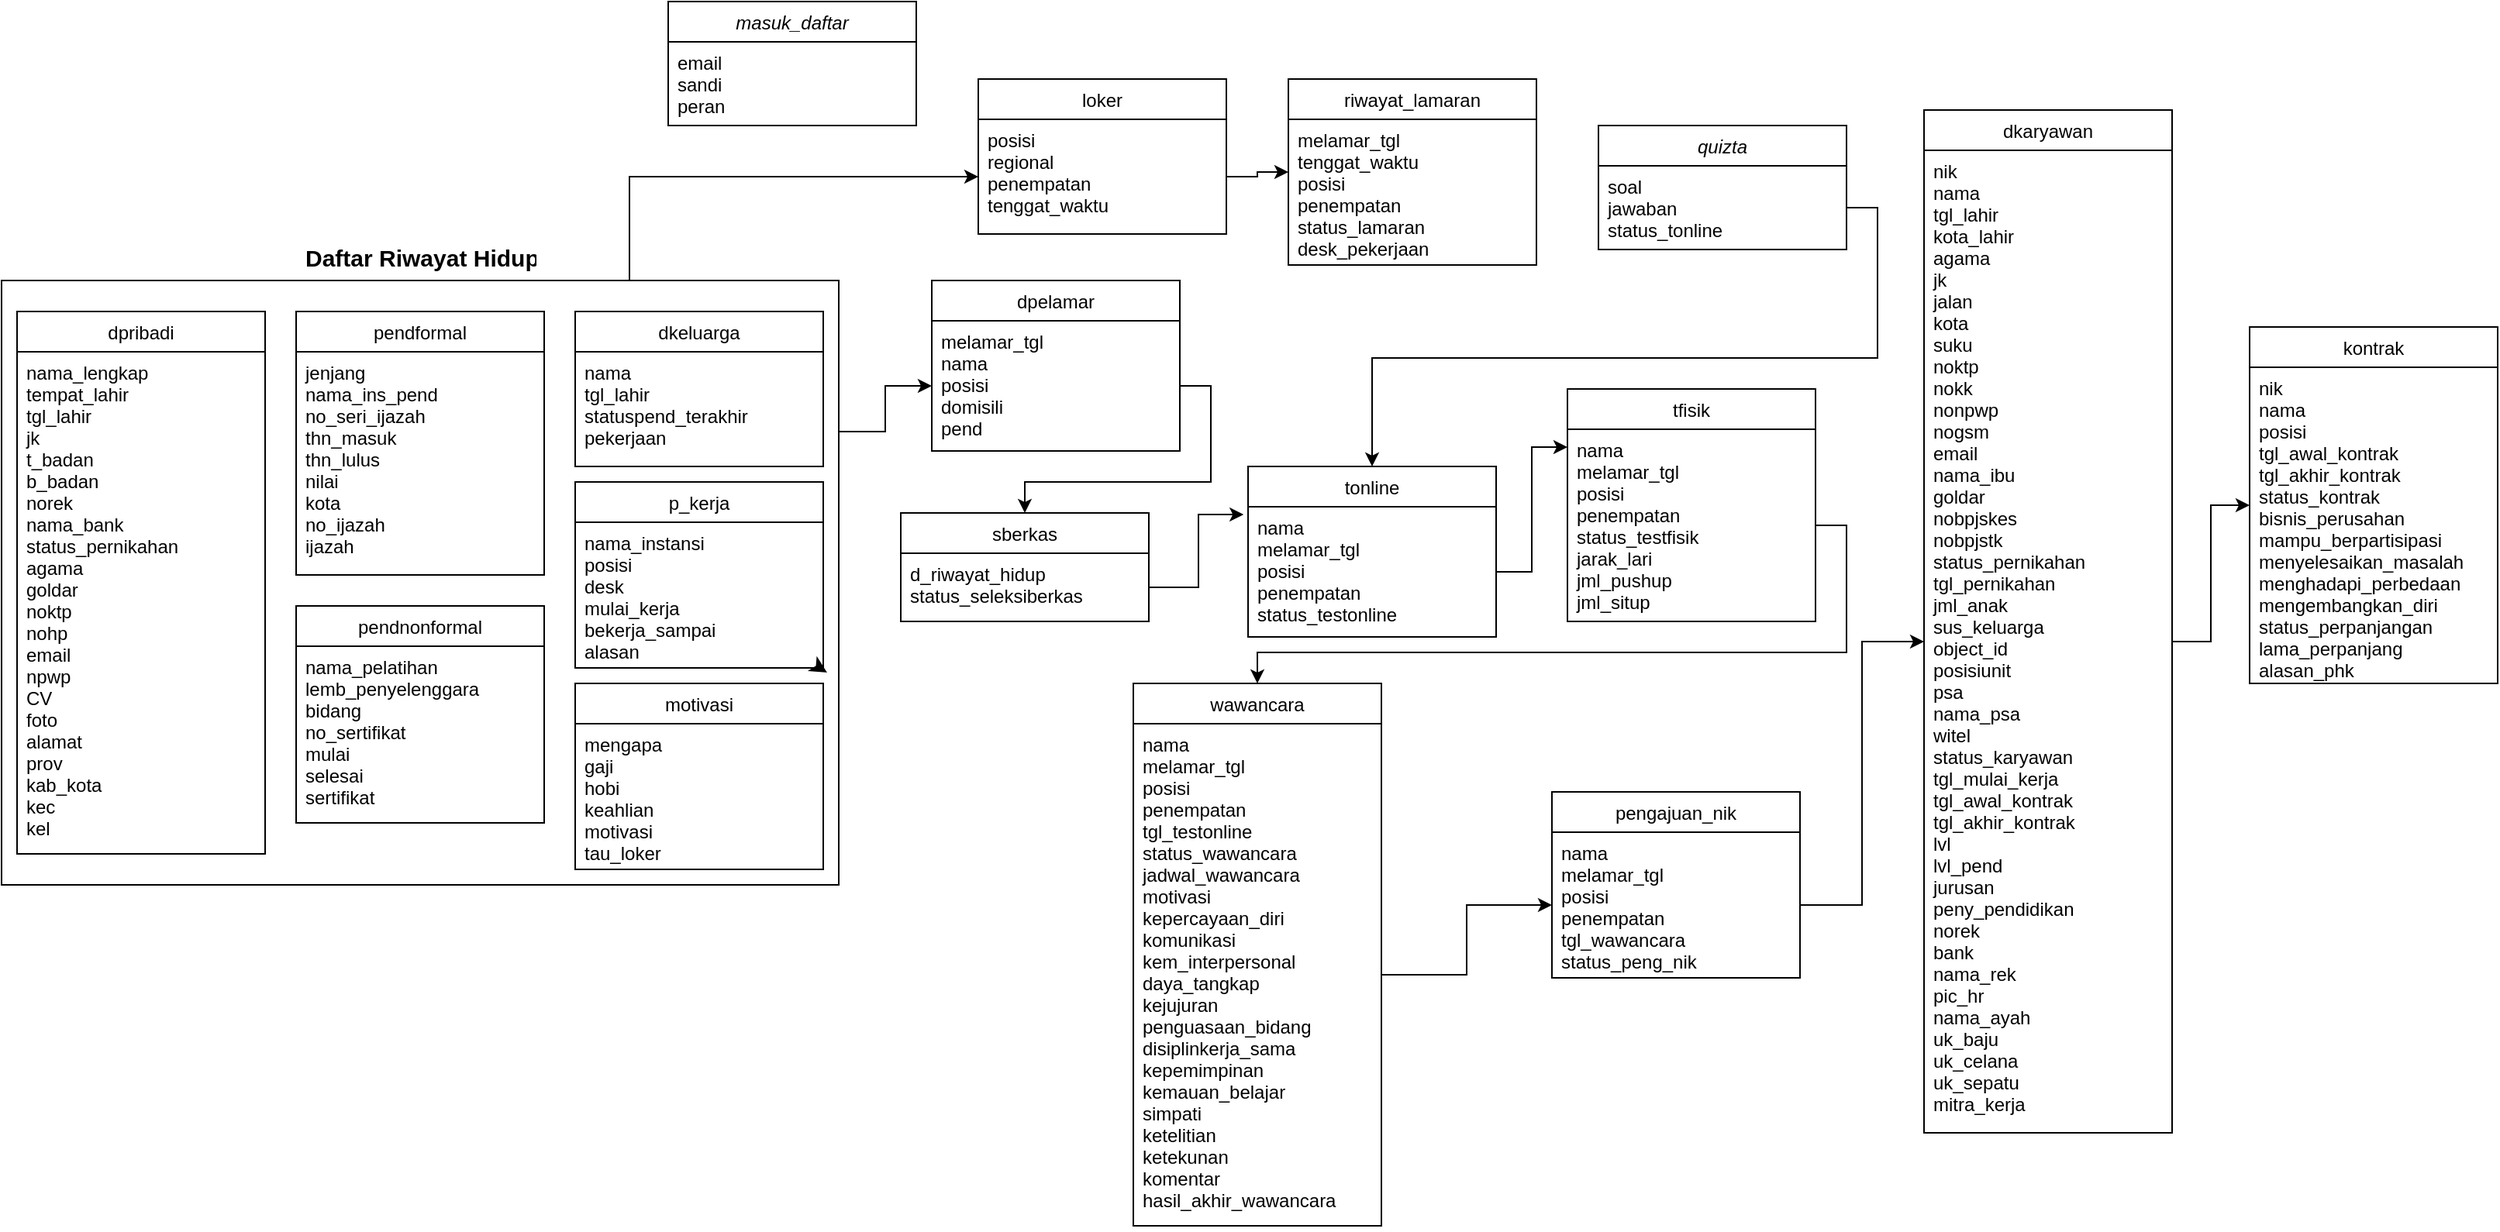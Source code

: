 <mxfile version="24.6.5" type="github" pages="2">
  <diagram id="C5RBs43oDa-KdzZeNtuy" name="Page-1">
    <mxGraphModel dx="2914" dy="927" grid="1" gridSize="10" guides="1" tooltips="1" connect="1" arrows="1" fold="1" page="1" pageScale="1" pageWidth="827" pageHeight="1169" math="0" shadow="0">
      <root>
        <mxCell id="WIyWlLk6GJQsqaUBKTNV-0" />
        <mxCell id="WIyWlLk6GJQsqaUBKTNV-1" parent="WIyWlLk6GJQsqaUBKTNV-0" />
        <mxCell id="zkfFHV4jXpPFQw0GAbJ--0" value="masuk_daftar" style="swimlane;fontStyle=2;align=center;verticalAlign=top;childLayout=stackLayout;horizontal=1;startSize=26;horizontalStack=0;resizeParent=1;resizeLast=0;collapsible=1;marginBottom=0;rounded=0;shadow=0;strokeWidth=1;" parent="WIyWlLk6GJQsqaUBKTNV-1" vertex="1">
          <mxGeometry x="-40" y="40" width="160" height="80" as="geometry">
            <mxRectangle x="230" y="140" width="160" height="26" as="alternateBounds" />
          </mxGeometry>
        </mxCell>
        <mxCell id="zkfFHV4jXpPFQw0GAbJ--1" value="email&#xa;sandi&#xa;peran" style="text;align=left;verticalAlign=top;spacingLeft=4;spacingRight=4;overflow=hidden;rotatable=0;points=[[0,0.5],[1,0.5]];portConstraint=eastwest;" parent="zkfFHV4jXpPFQw0GAbJ--0" vertex="1">
          <mxGeometry y="26" width="160" height="54" as="geometry" />
        </mxCell>
        <mxCell id="zkfFHV4jXpPFQw0GAbJ--17" value="loker" style="swimlane;fontStyle=0;align=center;verticalAlign=top;childLayout=stackLayout;horizontal=1;startSize=26;horizontalStack=0;resizeParent=1;resizeLast=0;collapsible=1;marginBottom=0;rounded=0;shadow=0;strokeWidth=1;" parent="WIyWlLk6GJQsqaUBKTNV-1" vertex="1">
          <mxGeometry x="160" y="90" width="160" height="100" as="geometry">
            <mxRectangle x="550" y="140" width="160" height="26" as="alternateBounds" />
          </mxGeometry>
        </mxCell>
        <mxCell id="zkfFHV4jXpPFQw0GAbJ--18" value="posisi&#xa;regional&#xa;penempatan&#xa;tenggat_waktu" style="text;align=left;verticalAlign=top;spacingLeft=4;spacingRight=4;overflow=hidden;rotatable=0;points=[[0,0.5],[1,0.5]];portConstraint=eastwest;" parent="zkfFHV4jXpPFQw0GAbJ--17" vertex="1">
          <mxGeometry y="26" width="160" height="74" as="geometry" />
        </mxCell>
        <mxCell id="FWSikd3tUkdPII95rwSn-15" value="" style="group" parent="WIyWlLk6GJQsqaUBKTNV-1" vertex="1" connectable="0">
          <mxGeometry x="-470" y="190" width="540" height="500" as="geometry" />
        </mxCell>
        <mxCell id="FWSikd3tUkdPII95rwSn-13" value="" style="group" parent="FWSikd3tUkdPII95rwSn-15" vertex="1" connectable="0">
          <mxGeometry y="30" width="540" height="470" as="geometry" />
        </mxCell>
        <mxCell id="FWSikd3tUkdPII95rwSn-12" value="" style="rounded=0;whiteSpace=wrap;html=1;" parent="FWSikd3tUkdPII95rwSn-13" vertex="1">
          <mxGeometry width="540" height="390" as="geometry" />
        </mxCell>
        <mxCell id="zkfFHV4jXpPFQw0GAbJ--6" value="dpribadi" style="swimlane;fontStyle=0;align=center;verticalAlign=top;childLayout=stackLayout;horizontal=1;startSize=26;horizontalStack=0;resizeParent=1;resizeLast=0;collapsible=1;marginBottom=0;rounded=0;shadow=0;strokeWidth=1;" parent="FWSikd3tUkdPII95rwSn-13" vertex="1">
          <mxGeometry x="10" y="20" width="160" height="350" as="geometry">
            <mxRectangle x="130" y="380" width="160" height="26" as="alternateBounds" />
          </mxGeometry>
        </mxCell>
        <mxCell id="zkfFHV4jXpPFQw0GAbJ--7" value="nama_lengkap&#xa;tempat_lahir&#xa;tgl_lahir&#xa;jk&#xa;t_badan&#xa;b_badan&#xa;norek&#xa;nama_bank&#xa;status_pernikahan&#xa;agama&#xa;goldar&#xa;noktp&#xa;nohp&#xa;email&#xa;npwp&#xa;CV&#xa;foto&#xa;alamat&#xa;prov&#xa;kab_kota&#xa;kec&#xa;kel" style="text;align=left;verticalAlign=top;spacingLeft=4;spacingRight=4;overflow=hidden;rotatable=0;points=[[0,0.5],[1,0.5]];portConstraint=eastwest;" parent="zkfFHV4jXpPFQw0GAbJ--6" vertex="1">
          <mxGeometry y="26" width="160" height="324" as="geometry" />
        </mxCell>
        <mxCell id="FWSikd3tUkdPII95rwSn-1" value="pendformal" style="swimlane;fontStyle=0;align=center;verticalAlign=top;childLayout=stackLayout;horizontal=1;startSize=26;horizontalStack=0;resizeParent=1;resizeLast=0;collapsible=1;marginBottom=0;rounded=0;shadow=0;strokeWidth=1;" parent="FWSikd3tUkdPII95rwSn-13" vertex="1">
          <mxGeometry x="190" y="20" width="160" height="170" as="geometry">
            <mxRectangle x="130" y="380" width="160" height="26" as="alternateBounds" />
          </mxGeometry>
        </mxCell>
        <mxCell id="FWSikd3tUkdPII95rwSn-2" value="jenjang&#xa;nama_ins_pend&#xa;no_seri_ijazah&#xa;thn_masuk&#xa;thn_lulus&#xa;nilai&#xa;kota&#xa;no_ijazah&#xa;ijazah" style="text;align=left;verticalAlign=top;spacingLeft=4;spacingRight=4;overflow=hidden;rotatable=0;points=[[0,0.5],[1,0.5]];portConstraint=eastwest;" parent="FWSikd3tUkdPII95rwSn-1" vertex="1">
          <mxGeometry y="26" width="160" height="144" as="geometry" />
        </mxCell>
        <mxCell id="FWSikd3tUkdPII95rwSn-3" value="pendnonformal" style="swimlane;fontStyle=0;align=center;verticalAlign=top;childLayout=stackLayout;horizontal=1;startSize=26;horizontalStack=0;resizeParent=1;resizeLast=0;collapsible=1;marginBottom=0;rounded=0;shadow=0;strokeWidth=1;" parent="FWSikd3tUkdPII95rwSn-13" vertex="1">
          <mxGeometry x="190" y="210" width="160" height="140" as="geometry">
            <mxRectangle x="130" y="380" width="160" height="26" as="alternateBounds" />
          </mxGeometry>
        </mxCell>
        <mxCell id="FWSikd3tUkdPII95rwSn-4" value="nama_pelatihan&#xa;lemb_penyelenggara&#xa;bidang&#xa;no_sertifikat&#xa;mulai&#xa;selesai&#xa;sertifikat&#xa;" style="text;align=left;verticalAlign=top;spacingLeft=4;spacingRight=4;overflow=hidden;rotatable=0;points=[[0,0.5],[1,0.5]];portConstraint=eastwest;" parent="FWSikd3tUkdPII95rwSn-3" vertex="1">
          <mxGeometry y="26" width="160" height="114" as="geometry" />
        </mxCell>
        <mxCell id="FWSikd3tUkdPII95rwSn-5" value="dkeluarga" style="swimlane;fontStyle=0;align=center;verticalAlign=top;childLayout=stackLayout;horizontal=1;startSize=26;horizontalStack=0;resizeParent=1;resizeLast=0;collapsible=1;marginBottom=0;rounded=0;shadow=0;strokeWidth=1;" parent="FWSikd3tUkdPII95rwSn-13" vertex="1">
          <mxGeometry x="370" y="20" width="160" height="100" as="geometry">
            <mxRectangle x="130" y="380" width="160" height="26" as="alternateBounds" />
          </mxGeometry>
        </mxCell>
        <mxCell id="FWSikd3tUkdPII95rwSn-6" value="nama&#xa;tgl_lahir&#xa;statuspend_terakhir&#xa;pekerjaan" style="text;align=left;verticalAlign=top;spacingLeft=4;spacingRight=4;overflow=hidden;rotatable=0;points=[[0,0.5],[1,0.5]];portConstraint=eastwest;" parent="FWSikd3tUkdPII95rwSn-5" vertex="1">
          <mxGeometry y="26" width="160" height="64" as="geometry" />
        </mxCell>
        <mxCell id="FWSikd3tUkdPII95rwSn-7" value="p_kerja" style="swimlane;fontStyle=0;align=center;verticalAlign=top;childLayout=stackLayout;horizontal=1;startSize=26;horizontalStack=0;resizeParent=1;resizeLast=0;collapsible=1;marginBottom=0;rounded=0;shadow=0;strokeWidth=1;" parent="FWSikd3tUkdPII95rwSn-13" vertex="1">
          <mxGeometry x="370" y="130" width="160" height="120" as="geometry">
            <mxRectangle x="130" y="380" width="160" height="26" as="alternateBounds" />
          </mxGeometry>
        </mxCell>
        <mxCell id="FWSikd3tUkdPII95rwSn-8" value="nama_instansi&#xa;posisi&#xa;desk&#xa;mulai_kerja&#xa;bekerja_sampai&#xa;alasan" style="text;align=left;verticalAlign=top;spacingLeft=4;spacingRight=4;overflow=hidden;rotatable=0;points=[[0,0.5],[1,0.5]];portConstraint=eastwest;" parent="FWSikd3tUkdPII95rwSn-7" vertex="1">
          <mxGeometry y="26" width="160" height="94" as="geometry" />
        </mxCell>
        <mxCell id="FWSikd3tUkdPII95rwSn-9" value="motivasi" style="swimlane;fontStyle=0;align=center;verticalAlign=top;childLayout=stackLayout;horizontal=1;startSize=26;horizontalStack=0;resizeParent=1;resizeLast=0;collapsible=1;marginBottom=0;rounded=0;shadow=0;strokeWidth=1;" parent="FWSikd3tUkdPII95rwSn-13" vertex="1">
          <mxGeometry x="370" y="260" width="160" height="120" as="geometry">
            <mxRectangle x="130" y="380" width="160" height="26" as="alternateBounds" />
          </mxGeometry>
        </mxCell>
        <mxCell id="FWSikd3tUkdPII95rwSn-10" value="mengapa&#xa;gaji&#xa;hobi&#xa;keahlian&#xa;motivasi&#xa;tau_loker" style="text;align=left;verticalAlign=top;spacingLeft=4;spacingRight=4;overflow=hidden;rotatable=0;points=[[0,0.5],[1,0.5]];portConstraint=eastwest;" parent="FWSikd3tUkdPII95rwSn-9" vertex="1">
          <mxGeometry y="26" width="160" height="94" as="geometry" />
        </mxCell>
        <mxCell id="FWSikd3tUkdPII95rwSn-14" value="Daftar Riwayat Hidup" style="text;align=left;verticalAlign=top;spacingLeft=4;spacingRight=4;overflow=hidden;rotatable=0;points=[[0,0.5],[1,0.5]];portConstraint=eastwest;fontStyle=1;fontSize=15;" parent="FWSikd3tUkdPII95rwSn-15" vertex="1">
          <mxGeometry x="190" width="160" height="26" as="geometry" />
        </mxCell>
        <mxCell id="FWSikd3tUkdPII95rwSn-16" value="riwayat_lamaran" style="swimlane;fontStyle=0;align=center;verticalAlign=top;childLayout=stackLayout;horizontal=1;startSize=26;horizontalStack=0;resizeParent=1;resizeLast=0;collapsible=1;marginBottom=0;rounded=0;shadow=0;strokeWidth=1;" parent="WIyWlLk6GJQsqaUBKTNV-1" vertex="1">
          <mxGeometry x="360" y="90" width="160" height="120" as="geometry">
            <mxRectangle x="550" y="140" width="160" height="26" as="alternateBounds" />
          </mxGeometry>
        </mxCell>
        <mxCell id="FWSikd3tUkdPII95rwSn-17" value="melamar_tgl&#xa;tenggat_waktu&#xa;posisi&#xa;penempatan&#xa;status_lamaran&#xa;desk_pekerjaan" style="text;align=left;verticalAlign=top;spacingLeft=4;spacingRight=4;overflow=hidden;rotatable=0;points=[[0,0.5],[1,0.5]];portConstraint=eastwest;" parent="FWSikd3tUkdPII95rwSn-16" vertex="1">
          <mxGeometry y="26" width="160" height="94" as="geometry" />
        </mxCell>
        <mxCell id="FWSikd3tUkdPII95rwSn-18" value="quizta" style="swimlane;fontStyle=2;align=center;verticalAlign=top;childLayout=stackLayout;horizontal=1;startSize=26;horizontalStack=0;resizeParent=1;resizeLast=0;collapsible=1;marginBottom=0;rounded=0;shadow=0;strokeWidth=1;" parent="WIyWlLk6GJQsqaUBKTNV-1" vertex="1">
          <mxGeometry x="560" y="120" width="160" height="80" as="geometry">
            <mxRectangle x="230" y="140" width="160" height="26" as="alternateBounds" />
          </mxGeometry>
        </mxCell>
        <mxCell id="FWSikd3tUkdPII95rwSn-19" value="soal&#xa;jawaban&#xa;status_tonline" style="text;align=left;verticalAlign=top;spacingLeft=4;spacingRight=4;overflow=hidden;rotatable=0;points=[[0,0.5],[1,0.5]];portConstraint=eastwest;" parent="FWSikd3tUkdPII95rwSn-18" vertex="1">
          <mxGeometry y="26" width="160" height="54" as="geometry" />
        </mxCell>
        <mxCell id="FWSikd3tUkdPII95rwSn-20" value="dkaryawan" style="swimlane;fontStyle=0;align=center;verticalAlign=top;childLayout=stackLayout;horizontal=1;startSize=26;horizontalStack=0;resizeParent=1;resizeLast=0;collapsible=1;marginBottom=0;rounded=0;shadow=0;strokeWidth=1;" parent="WIyWlLk6GJQsqaUBKTNV-1" vertex="1">
          <mxGeometry x="770" y="110" width="160" height="660" as="geometry">
            <mxRectangle x="130" y="380" width="160" height="26" as="alternateBounds" />
          </mxGeometry>
        </mxCell>
        <mxCell id="FWSikd3tUkdPII95rwSn-21" value="nik&#xa;nama&#xa;tgl_lahir&#xa;kota_lahir&#xa;agama&#xa;jk&#xa;jalan&#xa;kota&#xa;suku&#xa;noktp&#xa;nokk&#xa;nonpwp&#xa;nogsm&#xa;email&#xa;nama_ibu&#xa;goldar&#xa;nobpjskes&#xa;nobpjstk&#xa;status_pernikahan&#xa;tgl_pernikahan&#xa;jml_anak&#xa;sus_keluarga&#xa;object_id&#xa;posisiunit&#xa;psa&#xa;nama_psa&#xa;witel&#xa;status_karyawan&#xa;tgl_mulai_kerja&#xa;tgl_awal_kontrak&#xa;tgl_akhir_kontrak&#xa;lvl&#xa;lvl_pend&#xa;jurusan&#xa;peny_pendidikan&#xa;norek&#xa;bank&#xa;nama_rek&#xa;pic_hr&#xa;nama_ayah&#xa;uk_baju&#xa;uk_celana&#xa;uk_sepatu&#xa;mitra_kerja" style="text;align=left;verticalAlign=top;spacingLeft=4;spacingRight=4;overflow=hidden;rotatable=0;points=[[0,0.5],[1,0.5]];portConstraint=eastwest;" parent="FWSikd3tUkdPII95rwSn-20" vertex="1">
          <mxGeometry y="26" width="160" height="634" as="geometry" />
        </mxCell>
        <mxCell id="FWSikd3tUkdPII95rwSn-23" value="kontrak" style="swimlane;fontStyle=0;align=center;verticalAlign=top;childLayout=stackLayout;horizontal=1;startSize=26;horizontalStack=0;resizeParent=1;resizeLast=0;collapsible=1;marginBottom=0;rounded=0;shadow=0;strokeWidth=1;" parent="WIyWlLk6GJQsqaUBKTNV-1" vertex="1">
          <mxGeometry x="980" y="250" width="160" height="230" as="geometry">
            <mxRectangle x="550" y="140" width="160" height="26" as="alternateBounds" />
          </mxGeometry>
        </mxCell>
        <mxCell id="FWSikd3tUkdPII95rwSn-24" value="nik&#xa;nama&#xa;posisi&#xa;tgl_awal_kontrak&#xa;tgl_akhir_kontrak&#xa;status_kontrak&#xa;bisnis_perusahan&#xa;mampu_berpartisipasi&#xa;menyelesaikan_masalah&#xa;menghadapi_perbedaan&#xa;mengembangkan_diri&#xa;status_perpanjangan&#xa;lama_perpanjang&#xa;alasan_phk" style="text;align=left;verticalAlign=top;spacingLeft=4;spacingRight=4;overflow=hidden;rotatable=0;points=[[0,0.5],[1,0.5]];portConstraint=eastwest;" parent="FWSikd3tUkdPII95rwSn-23" vertex="1">
          <mxGeometry y="26" width="160" height="204" as="geometry" />
        </mxCell>
        <mxCell id="FWSikd3tUkdPII95rwSn-25" value="dpelamar" style="swimlane;fontStyle=0;align=center;verticalAlign=top;childLayout=stackLayout;horizontal=1;startSize=26;horizontalStack=0;resizeParent=1;resizeLast=0;collapsible=1;marginBottom=0;rounded=0;shadow=0;strokeWidth=1;" parent="WIyWlLk6GJQsqaUBKTNV-1" vertex="1">
          <mxGeometry x="130" y="220" width="160" height="110" as="geometry">
            <mxRectangle x="550" y="140" width="160" height="26" as="alternateBounds" />
          </mxGeometry>
        </mxCell>
        <mxCell id="FWSikd3tUkdPII95rwSn-26" value="melamar_tgl&#xa;nama&#xa;posisi&#xa;domisili&#xa;pend" style="text;align=left;verticalAlign=top;spacingLeft=4;spacingRight=4;overflow=hidden;rotatable=0;points=[[0,0.5],[1,0.5]];portConstraint=eastwest;" parent="FWSikd3tUkdPII95rwSn-25" vertex="1">
          <mxGeometry y="26" width="160" height="84" as="geometry" />
        </mxCell>
        <mxCell id="FWSikd3tUkdPII95rwSn-27" value="sberkas" style="swimlane;fontStyle=0;align=center;verticalAlign=top;childLayout=stackLayout;horizontal=1;startSize=26;horizontalStack=0;resizeParent=1;resizeLast=0;collapsible=1;marginBottom=0;rounded=0;shadow=0;strokeWidth=1;" parent="WIyWlLk6GJQsqaUBKTNV-1" vertex="1">
          <mxGeometry x="110" y="370" width="160" height="70" as="geometry">
            <mxRectangle x="550" y="140" width="160" height="26" as="alternateBounds" />
          </mxGeometry>
        </mxCell>
        <mxCell id="FWSikd3tUkdPII95rwSn-28" value="d_riwayat_hidup&#xa;status_seleksiberkas" style="text;align=left;verticalAlign=top;spacingLeft=4;spacingRight=4;overflow=hidden;rotatable=0;points=[[0,0.5],[1,0.5]];portConstraint=eastwest;" parent="FWSikd3tUkdPII95rwSn-27" vertex="1">
          <mxGeometry y="26" width="160" height="44" as="geometry" />
        </mxCell>
        <mxCell id="FWSikd3tUkdPII95rwSn-29" value="tonline" style="swimlane;fontStyle=0;align=center;verticalAlign=top;childLayout=stackLayout;horizontal=1;startSize=26;horizontalStack=0;resizeParent=1;resizeLast=0;collapsible=1;marginBottom=0;rounded=0;shadow=0;strokeWidth=1;" parent="WIyWlLk6GJQsqaUBKTNV-1" vertex="1">
          <mxGeometry x="334" y="340" width="160" height="110" as="geometry">
            <mxRectangle x="550" y="140" width="160" height="26" as="alternateBounds" />
          </mxGeometry>
        </mxCell>
        <mxCell id="FWSikd3tUkdPII95rwSn-30" value="nama&#xa;melamar_tgl&#xa;posisi&#xa;penempatan&#xa;status_testonline" style="text;align=left;verticalAlign=top;spacingLeft=4;spacingRight=4;overflow=hidden;rotatable=0;points=[[0,0.5],[1,0.5]];portConstraint=eastwest;" parent="FWSikd3tUkdPII95rwSn-29" vertex="1">
          <mxGeometry y="26" width="160" height="84" as="geometry" />
        </mxCell>
        <mxCell id="FWSikd3tUkdPII95rwSn-31" style="edgeStyle=orthogonalEdgeStyle;rounded=0;orthogonalLoop=1;jettySize=auto;html=1;exitX=1;exitY=0.5;exitDx=0;exitDy=0;entryX=0;entryY=0.5;entryDx=0;entryDy=0;" parent="WIyWlLk6GJQsqaUBKTNV-1" source="zkfFHV4jXpPFQw0GAbJ--18" target="FWSikd3tUkdPII95rwSn-16" edge="1">
          <mxGeometry relative="1" as="geometry" />
        </mxCell>
        <mxCell id="FWSikd3tUkdPII95rwSn-34" style="edgeStyle=orthogonalEdgeStyle;rounded=0;orthogonalLoop=1;jettySize=auto;html=1;exitX=0.75;exitY=0;exitDx=0;exitDy=0;entryX=0;entryY=0.5;entryDx=0;entryDy=0;" parent="WIyWlLk6GJQsqaUBKTNV-1" source="FWSikd3tUkdPII95rwSn-12" target="zkfFHV4jXpPFQw0GAbJ--18" edge="1">
          <mxGeometry relative="1" as="geometry" />
        </mxCell>
        <mxCell id="FWSikd3tUkdPII95rwSn-35" style="edgeStyle=orthogonalEdgeStyle;rounded=0;orthogonalLoop=1;jettySize=auto;html=1;exitX=1;exitY=0.5;exitDx=0;exitDy=0;" parent="WIyWlLk6GJQsqaUBKTNV-1" source="FWSikd3tUkdPII95rwSn-26" target="FWSikd3tUkdPII95rwSn-27" edge="1">
          <mxGeometry relative="1" as="geometry" />
        </mxCell>
        <mxCell id="FWSikd3tUkdPII95rwSn-38" style="edgeStyle=orthogonalEdgeStyle;rounded=0;orthogonalLoop=1;jettySize=auto;html=1;exitX=1;exitY=0.5;exitDx=0;exitDy=0;entryX=0.5;entryY=0;entryDx=0;entryDy=0;" parent="WIyWlLk6GJQsqaUBKTNV-1" source="FWSikd3tUkdPII95rwSn-19" target="FWSikd3tUkdPII95rwSn-29" edge="1">
          <mxGeometry relative="1" as="geometry" />
        </mxCell>
        <mxCell id="FWSikd3tUkdPII95rwSn-39" style="edgeStyle=orthogonalEdgeStyle;rounded=0;orthogonalLoop=1;jettySize=auto;html=1;exitX=1;exitY=0.5;exitDx=0;exitDy=0;entryX=-0.018;entryY=0.06;entryDx=0;entryDy=0;entryPerimeter=0;" parent="WIyWlLk6GJQsqaUBKTNV-1" source="FWSikd3tUkdPII95rwSn-28" target="FWSikd3tUkdPII95rwSn-30" edge="1">
          <mxGeometry relative="1" as="geometry" />
        </mxCell>
        <mxCell id="FWSikd3tUkdPII95rwSn-40" value="tfisik" style="swimlane;fontStyle=0;align=center;verticalAlign=top;childLayout=stackLayout;horizontal=1;startSize=26;horizontalStack=0;resizeParent=1;resizeLast=0;collapsible=1;marginBottom=0;rounded=0;shadow=0;strokeWidth=1;" parent="WIyWlLk6GJQsqaUBKTNV-1" vertex="1">
          <mxGeometry x="540" y="290" width="160" height="150" as="geometry">
            <mxRectangle x="550" y="140" width="160" height="26" as="alternateBounds" />
          </mxGeometry>
        </mxCell>
        <mxCell id="FWSikd3tUkdPII95rwSn-41" value="nama&#xa;melamar_tgl&#xa;posisi&#xa;penempatan&#xa;status_testfisik&#xa;jarak_lari&#xa;jml_pushup&#xa;jml_situp" style="text;align=left;verticalAlign=top;spacingLeft=4;spacingRight=4;overflow=hidden;rotatable=0;points=[[0,0.5],[1,0.5]];portConstraint=eastwest;" parent="FWSikd3tUkdPII95rwSn-40" vertex="1">
          <mxGeometry y="26" width="160" height="124" as="geometry" />
        </mxCell>
        <mxCell id="FWSikd3tUkdPII95rwSn-43" style="edgeStyle=orthogonalEdgeStyle;rounded=0;orthogonalLoop=1;jettySize=auto;html=1;exitX=1;exitY=0.5;exitDx=0;exitDy=0;entryX=0;entryY=0.25;entryDx=0;entryDy=0;" parent="WIyWlLk6GJQsqaUBKTNV-1" source="FWSikd3tUkdPII95rwSn-30" target="FWSikd3tUkdPII95rwSn-40" edge="1">
          <mxGeometry relative="1" as="geometry" />
        </mxCell>
        <mxCell id="FWSikd3tUkdPII95rwSn-44" value="wawancara" style="swimlane;fontStyle=0;align=center;verticalAlign=top;childLayout=stackLayout;horizontal=1;startSize=26;horizontalStack=0;resizeParent=1;resizeLast=0;collapsible=1;marginBottom=0;rounded=0;shadow=0;strokeWidth=1;" parent="WIyWlLk6GJQsqaUBKTNV-1" vertex="1">
          <mxGeometry x="260" y="480" width="160" height="350" as="geometry">
            <mxRectangle x="550" y="140" width="160" height="26" as="alternateBounds" />
          </mxGeometry>
        </mxCell>
        <mxCell id="FWSikd3tUkdPII95rwSn-45" value="nama&#xa;melamar_tgl&#xa;posisi&#xa;penempatan&#xa;tgl_testonline&#xa;status_wawancara&#xa;jadwal_wawancara&#xa;motivasi&#xa;kepercayaan_diri&#xa;komunikasi&#xa;kem_interpersonal&#xa;daya_tangkap&#xa;kejujuran&#xa;penguasaan_bidang&#xa;disiplinkerja_sama&#xa;kepemimpinan&#xa;kemauan_belajar&#xa;simpati&#xa;ketelitian&#xa;ketekunan&#xa;komentar&#xa;hasil_akhir_wawancara" style="text;align=left;verticalAlign=top;spacingLeft=4;spacingRight=4;overflow=hidden;rotatable=0;points=[[0,0.5],[1,0.5]];portConstraint=eastwest;" parent="FWSikd3tUkdPII95rwSn-44" vertex="1">
          <mxGeometry y="26" width="160" height="324" as="geometry" />
        </mxCell>
        <mxCell id="FWSikd3tUkdPII95rwSn-48" style="edgeStyle=orthogonalEdgeStyle;rounded=0;orthogonalLoop=1;jettySize=auto;html=1;exitX=1;exitY=0.5;exitDx=0;exitDy=0;entryX=0.5;entryY=0;entryDx=0;entryDy=0;" parent="WIyWlLk6GJQsqaUBKTNV-1" source="FWSikd3tUkdPII95rwSn-41" target="FWSikd3tUkdPII95rwSn-44" edge="1">
          <mxGeometry relative="1" as="geometry" />
        </mxCell>
        <mxCell id="FWSikd3tUkdPII95rwSn-49" value="pengajuan_nik" style="swimlane;fontStyle=0;align=center;verticalAlign=top;childLayout=stackLayout;horizontal=1;startSize=26;horizontalStack=0;resizeParent=1;resizeLast=0;collapsible=1;marginBottom=0;rounded=0;shadow=0;strokeWidth=1;" parent="WIyWlLk6GJQsqaUBKTNV-1" vertex="1">
          <mxGeometry x="530" y="550" width="160" height="120" as="geometry">
            <mxRectangle x="550" y="140" width="160" height="26" as="alternateBounds" />
          </mxGeometry>
        </mxCell>
        <mxCell id="FWSikd3tUkdPII95rwSn-50" value="nama&#xa;melamar_tgl&#xa;posisi&#xa;penempatan&#xa;tgl_wawancara&#xa;status_peng_nik" style="text;align=left;verticalAlign=top;spacingLeft=4;spacingRight=4;overflow=hidden;rotatable=0;points=[[0,0.5],[1,0.5]];portConstraint=eastwest;" parent="FWSikd3tUkdPII95rwSn-49" vertex="1">
          <mxGeometry y="26" width="160" height="94" as="geometry" />
        </mxCell>
        <mxCell id="FWSikd3tUkdPII95rwSn-55" style="edgeStyle=orthogonalEdgeStyle;rounded=0;orthogonalLoop=1;jettySize=auto;html=1;exitX=1;exitY=0.5;exitDx=0;exitDy=0;entryX=0;entryY=0.5;entryDx=0;entryDy=0;" parent="WIyWlLk6GJQsqaUBKTNV-1" source="FWSikd3tUkdPII95rwSn-45" target="FWSikd3tUkdPII95rwSn-50" edge="1">
          <mxGeometry relative="1" as="geometry" />
        </mxCell>
        <mxCell id="FWSikd3tUkdPII95rwSn-56" style="edgeStyle=orthogonalEdgeStyle;rounded=0;orthogonalLoop=1;jettySize=auto;html=1;exitX=1;exitY=0.5;exitDx=0;exitDy=0;entryX=0;entryY=0.5;entryDx=0;entryDy=0;" parent="WIyWlLk6GJQsqaUBKTNV-1" source="FWSikd3tUkdPII95rwSn-50" target="FWSikd3tUkdPII95rwSn-21" edge="1">
          <mxGeometry relative="1" as="geometry" />
        </mxCell>
        <mxCell id="FWSikd3tUkdPII95rwSn-57" style="edgeStyle=orthogonalEdgeStyle;rounded=0;orthogonalLoop=1;jettySize=auto;html=1;exitX=1;exitY=0.5;exitDx=0;exitDy=0;entryX=0;entryY=0.5;entryDx=0;entryDy=0;" parent="WIyWlLk6GJQsqaUBKTNV-1" source="FWSikd3tUkdPII95rwSn-21" target="FWSikd3tUkdPII95rwSn-23" edge="1">
          <mxGeometry relative="1" as="geometry" />
        </mxCell>
        <mxCell id="FWSikd3tUkdPII95rwSn-58" style="edgeStyle=orthogonalEdgeStyle;rounded=0;orthogonalLoop=1;jettySize=auto;html=1;exitX=1;exitY=0.25;exitDx=0;exitDy=0;entryX=0;entryY=0.5;entryDx=0;entryDy=0;" parent="WIyWlLk6GJQsqaUBKTNV-1" source="FWSikd3tUkdPII95rwSn-12" target="FWSikd3tUkdPII95rwSn-26" edge="1">
          <mxGeometry relative="1" as="geometry" />
        </mxCell>
        <mxCell id="qTndxNbHxXW4Ehr51_Ox-1" style="edgeStyle=none;curved=1;rounded=0;orthogonalLoop=1;jettySize=auto;html=1;fontSize=12;startSize=8;endSize=8;" edge="1" parent="WIyWlLk6GJQsqaUBKTNV-1" source="FWSikd3tUkdPII95rwSn-8">
          <mxGeometry relative="1" as="geometry">
            <mxPoint x="62.474" y="473" as="targetPoint" />
          </mxGeometry>
        </mxCell>
      </root>
    </mxGraphModel>
  </diagram>
  <diagram name="Page-2" id="dUOHfvFi9exihcx9av7b">
    <mxGraphModel dx="2546" dy="1933" grid="1" gridSize="10" guides="1" tooltips="1" connect="1" arrows="1" fold="1" page="1" pageScale="1" pageWidth="827" pageHeight="1169" math="0" shadow="0">
      <root>
        <mxCell id="y2fUdFPT9dw7D0vP_nTu-0" />
        <mxCell id="y2fUdFPT9dw7D0vP_nTu-1" parent="y2fUdFPT9dw7D0vP_nTu-0" />
        <mxCell id="_0AoM2pDI_0ymwPvMDl8-0" value="admin" style="swimlane;fontStyle=0;align=center;verticalAlign=top;childLayout=stackLayout;horizontal=1;startSize=26;horizontalStack=0;resizeParent=1;resizeLast=0;collapsible=1;marginBottom=0;rounded=0;shadow=0;strokeWidth=1;" vertex="1" parent="y2fUdFPT9dw7D0vP_nTu-1">
          <mxGeometry x="40" y="30" width="160" height="190" as="geometry">
            <mxRectangle x="550" y="140" width="160" height="26" as="alternateBounds" />
          </mxGeometry>
        </mxCell>
        <mxCell id="_0AoM2pDI_0ymwPvMDl8-1" value="username&#xa;  password&#xa;  nama&#xa;  jk&#xa;  tempat_lhr&#xa;  tgl_lhr&#xa;  agama&#xa;  alamat&#xa;  no_tlp&#xa;  nik&#xa;  posisi&#xa; &#xa;" style="text;align=left;verticalAlign=top;spacingLeft=4;spacingRight=4;overflow=hidden;rotatable=0;points=[[0,0.5],[1,0.5]];portConstraint=eastwest;" vertex="1" parent="_0AoM2pDI_0ymwPvMDl8-0">
          <mxGeometry y="26" width="160" height="164" as="geometry" />
        </mxCell>
        <mxCell id="_0AoM2pDI_0ymwPvMDl8-2" value="kontrak" style="swimlane;fontStyle=0;align=center;verticalAlign=top;childLayout=stackLayout;horizontal=1;startSize=26;horizontalStack=0;resizeParent=1;resizeLast=0;collapsible=1;marginBottom=0;rounded=0;shadow=0;strokeWidth=1;" vertex="1" parent="y2fUdFPT9dw7D0vP_nTu-1">
          <mxGeometry x="520" width="160" height="190" as="geometry">
            <mxRectangle x="550" y="140" width="160" height="26" as="alternateBounds" />
          </mxGeometry>
        </mxCell>
        <mxCell id="_0AoM2pDI_0ymwPvMDl8-3" value="nik&#xa;  soal1&#xa;  soal2&#xa;  soal3&#xa;  soal4&#xa;  soal5&#xa;  soal6&#xa;  masa_kerja&#xa;  mulai_kontrak&#xa;  akhir_kontrak&#xa;  status_karyawan" style="text;align=left;verticalAlign=top;spacingLeft=4;spacingRight=4;overflow=hidden;rotatable=0;points=[[0,0.5],[1,0.5]];portConstraint=eastwest;" vertex="1" parent="_0AoM2pDI_0ymwPvMDl8-2">
          <mxGeometry y="26" width="160" height="164" as="geometry" />
        </mxCell>
        <mxCell id="_0AoM2pDI_0ymwPvMDl8-4" value="fisik" style="swimlane;fontStyle=0;align=center;verticalAlign=top;childLayout=stackLayout;horizontal=1;startSize=26;horizontalStack=0;resizeParent=1;resizeLast=0;collapsible=1;marginBottom=0;rounded=0;shadow=0;strokeWidth=1;" vertex="1" parent="y2fUdFPT9dw7D0vP_nTu-1">
          <mxGeometry x="470" y="580" width="160" height="120" as="geometry">
            <mxRectangle x="550" y="140" width="160" height="26" as="alternateBounds" />
          </mxGeometry>
        </mxCell>
        <mxCell id="_0AoM2pDI_0ymwPvMDl8-5" value="id_pelamar&#xa;  jarak_lari&#xa;  jumlah_push_up&#xa;  jumlah_sit_up&#xa;  keterangan" style="text;align=left;verticalAlign=top;spacingLeft=4;spacingRight=4;overflow=hidden;rotatable=0;points=[[0,0.5],[1,0.5]];portConstraint=eastwest;" vertex="1" parent="_0AoM2pDI_0ymwPvMDl8-4">
          <mxGeometry y="26" width="160" height="94" as="geometry" />
        </mxCell>
        <mxCell id="_0AoM2pDI_0ymwPvMDl8-6" value="ho&#xa;" style="swimlane;fontStyle=0;align=center;verticalAlign=top;childLayout=stackLayout;horizontal=1;startSize=26;horizontalStack=0;resizeParent=1;resizeLast=0;collapsible=1;marginBottom=0;rounded=0;shadow=0;strokeWidth=1;" vertex="1" parent="y2fUdFPT9dw7D0vP_nTu-1">
          <mxGeometry x="320" y="-10" width="160" height="210" as="geometry">
            <mxRectangle x="550" y="140" width="160" height="26" as="alternateBounds" />
          </mxGeometry>
        </mxCell>
        <mxCell id="_0AoM2pDI_0ymwPvMDl8-7" value="id_head_office&#xa;  username&#xa;  password&#xa;  nama&#xa;  jk&#xa;  tempat_lhr&#xa;  tgl_lhr&#xa;  agama&#xa;  alamat&#xa;  no_tlp&#xa;  nik&#xa;  posisi" style="text;align=left;verticalAlign=top;spacingLeft=4;spacingRight=4;overflow=hidden;rotatable=0;points=[[0,0.5],[1,0.5]];portConstraint=eastwest;" vertex="1" parent="_0AoM2pDI_0ymwPvMDl8-6">
          <mxGeometry y="26" width="160" height="184" as="geometry" />
        </mxCell>
        <mxCell id="_0AoM2pDI_0ymwPvMDl8-8" value="karyawan" style="swimlane;fontStyle=0;align=center;verticalAlign=top;childLayout=stackLayout;horizontal=1;startSize=26;horizontalStack=0;resizeParent=1;resizeLast=0;collapsible=1;marginBottom=0;rounded=0;shadow=0;strokeWidth=1;" vertex="1" parent="y2fUdFPT9dw7D0vP_nTu-1">
          <mxGeometry x="740" y="60" width="160" height="160" as="geometry">
            <mxRectangle x="550" y="140" width="160" height="26" as="alternateBounds" />
          </mxGeometry>
        </mxCell>
        <mxCell id="_0AoM2pDI_0ymwPvMDl8-9" value="id_karyawan&#xa;  nik&#xa;  nama&#xa;  alamat&#xa;  posisi&#xa;  tanggal_awal_kontrak&#xa;  tanggal_akhir_kontrak&#xa;  status_karyawan" style="text;align=left;verticalAlign=top;spacingLeft=4;spacingRight=4;overflow=hidden;rotatable=0;points=[[0,0.5],[1,0.5]];portConstraint=eastwest;" vertex="1" parent="_0AoM2pDI_0ymwPvMDl8-8">
          <mxGeometry y="26" width="160" height="134" as="geometry" />
        </mxCell>
        <mxCell id="iy-FMtLIQ2bKvdis6es8-5" style="edgeStyle=none;curved=1;rounded=0;orthogonalLoop=1;jettySize=auto;html=1;exitX=0.5;exitY=0;exitDx=0;exitDy=0;fontSize=12;startSize=8;endSize=8;" edge="1" parent="y2fUdFPT9dw7D0vP_nTu-1" source="_0AoM2pDI_0ymwPvMDl8-10">
          <mxGeometry relative="1" as="geometry">
            <mxPoint x="280" y="300" as="targetPoint" />
          </mxGeometry>
        </mxCell>
        <mxCell id="_0AoM2pDI_0ymwPvMDl8-10" value="lowongan" style="swimlane;fontStyle=0;align=center;verticalAlign=top;childLayout=stackLayout;horizontal=1;startSize=26;horizontalStack=0;resizeParent=1;resizeLast=0;collapsible=1;marginBottom=0;rounded=0;shadow=0;strokeWidth=1;" vertex="1" parent="y2fUdFPT9dw7D0vP_nTu-1">
          <mxGeometry x="160" y="290" width="160" height="210" as="geometry">
            <mxRectangle x="550" y="140" width="160" height="26" as="alternateBounds" />
          </mxGeometry>
        </mxCell>
        <mxCell id="_0AoM2pDI_0ymwPvMDl8-11" value="id_lowongan&#xa;  posisi_pekerjaan&#xa;  lokasi_seleksi&#xa;  tgl_mulai&#xa;  tgl_selesai&#xa;  deskripsi_pekerjaan&#xa;  jurusan_akademik&#xa;  lokasi_pekerjaan&#xa;  nik&#xa;  lihat" style="text;align=left;verticalAlign=top;spacingLeft=4;spacingRight=4;overflow=hidden;rotatable=0;points=[[0,0.5],[1,0.5]];portConstraint=eastwest;" vertex="1" parent="_0AoM2pDI_0ymwPvMDl8-10">
          <mxGeometry y="26" width="160" height="184" as="geometry" />
        </mxCell>
        <mxCell id="8Zh1qeakpf1B4Dk044zj-0" value="pelamar" style="swimlane;fontStyle=0;align=center;verticalAlign=top;childLayout=stackLayout;horizontal=1;startSize=26;horizontalStack=0;resizeParent=1;resizeLast=0;collapsible=1;marginBottom=0;rounded=0;shadow=0;strokeWidth=1;" vertex="1" parent="y2fUdFPT9dw7D0vP_nTu-1">
          <mxGeometry x="-160" y="30" width="160" height="940" as="geometry">
            <mxRectangle x="550" y="140" width="160" height="26" as="alternateBounds" />
          </mxGeometry>
        </mxCell>
        <mxCell id="8Zh1qeakpf1B4Dk044zj-1" value="id_pelamar&#xa;  posisi_pekerjaan&#xa;  lokasi_seleksi&#xa;  username&#xa;  password&#xa;  nama&#xa;  nik&#xa;  status_pegawai&#xa;  jk&#xa;  tempat_lhr&#xa;  tgl_lhr&#xa;  alamat&#xa;  kodepos&#xa;  kota&#xa;  no_tlp&#xa;  no_hp&#xa;  ktp&#xa;  negara&#xa;  agama&#xa;  hobi&#xa;  alamat_ortu&#xa;  kodepos_ortu&#xa;  kota_ortu&#xa;  status&#xa;  jml_anak&#xa;  nm_kel&#xa;  hubungan&#xa;  alamat_kel&#xa;  no_kel&#xa;  pendidikan&#xa;  nm_sekolah&#xa;  jurusan&#xa;  tgl_mulai&#xa;  tgl_selesai&#xa;  nilai&#xa;  organisasi&#xa;  jabatan&#xa;  periode_org&#xa;  nm_kursus&#xa;  tahun&#xa;  penyelenggara&#xa;  peringkat&#xa;  bahasa&#xa;  dengar&#xa;  baca&#xa;  bicara&#xa;  tulis&#xa;  nm_pt&#xa;  tgl_awal&#xa;  tgl_akhir&#xa;  almt_pt&#xa;  tlp_pt&#xa;  jabat_awal&#xa;  jabat_akhir&#xa;  nm_atasan&#xa;  alasan&#xa;  gaji&#xa;  dokumen&#xa;  foto&#xa;  file_sertifikat&#xa;  wawancara&#xa;  tgl_wwcr&#xa;  mulai_kontrak&#xa;  akhir_kontrak&#xa; &#xa;" style="text;align=left;verticalAlign=top;spacingLeft=4;spacingRight=4;overflow=hidden;rotatable=0;points=[[0,0.5],[1,0.5]];portConstraint=eastwest;" vertex="1" parent="8Zh1qeakpf1B4Dk044zj-0">
          <mxGeometry y="26" width="160" height="914" as="geometry" />
        </mxCell>
        <mxCell id="8Zh1qeakpf1B4Dk044zj-2" value="master_pelamar" style="swimlane;fontStyle=0;align=center;verticalAlign=top;childLayout=stackLayout;horizontal=1;startSize=26;horizontalStack=0;resizeParent=1;resizeLast=0;collapsible=1;marginBottom=0;rounded=0;shadow=0;strokeWidth=1;" vertex="1" parent="y2fUdFPT9dw7D0vP_nTu-1">
          <mxGeometry x="930" y="30" width="160" height="940" as="geometry">
            <mxRectangle x="550" y="140" width="160" height="26" as="alternateBounds" />
          </mxGeometry>
        </mxCell>
        <mxCell id="8Zh1qeakpf1B4Dk044zj-3" value="posisi_pekerjaan&#xa;  lokasi_seleksi&#xa;  username&#xa;  password&#xa;  nama&#xa;  jk&#xa;  tempat_lhr&#xa;  tgl_lhr&#xa;  alamat&#xa;  kodepos&#xa;  kota&#xa;  no_tlp&#xa;  no_hp&#xa;  ktp&#xa;  negara&#xa;  agama&#xa;  hobi&#xa;  alamat_ortu&#xa;  kodepos_ortu&#xa;  kota_ortu&#xa;  status&#xa;  jml_anak&#xa;  nm_kel&#xa;  hubungan&#xa;  alamat_kel&#xa;  no_kel&#xa;  pendidikan&#xa;  nm_sekolah&#xa;  jurusan&#xa;  tgl_mulai&#xa;  tgl_selesai&#xa;  nilai&#xa;  organisasi&#xa;  jabatan&#xa;  periode_org&#xa;  nm_kursus&#xa;  tahun&#xa;  penyelenggara&#xa;  peringkat&#xa;  bahasa&#xa;  dengar&#xa;  baca&#xa;  bicara&#xa;  tulis&#xa;  nm_pt&#xa;  tgl_awal&#xa;  tgl_akhir&#xa;  almt_pt&#xa;  tlp_pt&#xa;  jabat_awal&#xa;  jabat_akhir&#xa;  nm_atasan&#xa;  alasan&#xa;  gaji&#xa;  dokumen&#xa;  foto&#xa;  file_sertifikat&#xa;  jawaban_benar&#xa;  jawaban_salah&#xa;  jawaban_kosong&#xa;  score&#xa;  jenis_soal&#xa;  tgl_ujian&#xa;  keterangan&#xa; &#xa;" style="text;align=left;verticalAlign=top;spacingLeft=4;spacingRight=4;overflow=hidden;rotatable=0;points=[[0,0.5],[1,0.5]];portConstraint=eastwest;" vertex="1" parent="8Zh1qeakpf1B4Dk044zj-2">
          <mxGeometry y="26" width="160" height="914" as="geometry" />
        </mxCell>
        <mxCell id="8Zh1qeakpf1B4Dk044zj-4" value="tbl_nilai" style="swimlane;fontStyle=0;align=center;verticalAlign=top;childLayout=stackLayout;horizontal=1;startSize=26;horizontalStack=0;resizeParent=1;resizeLast=0;collapsible=1;marginBottom=0;rounded=0;shadow=0;strokeWidth=1;" vertex="1" parent="y2fUdFPT9dw7D0vP_nTu-1">
          <mxGeometry x="550" y="290" width="160" height="210" as="geometry">
            <mxRectangle x="550" y="140" width="160" height="26" as="alternateBounds" />
          </mxGeometry>
        </mxCell>
        <mxCell id="8Zh1qeakpf1B4Dk044zj-5" value="id_nilai&#xa;  id_pelamar&#xa;  jawaban_benar&#xa;  jawaban_salah&#xa;  jawaban_kosong&#xa;  nilai&#xa;  jenis_soal&#xa;  tgl_ujian&#xa;  keterangan&#xa; &#xa;" style="text;align=left;verticalAlign=top;spacingLeft=4;spacingRight=4;overflow=hidden;rotatable=0;points=[[0,0.5],[1,0.5]];portConstraint=eastwest;" vertex="1" parent="8Zh1qeakpf1B4Dk044zj-4">
          <mxGeometry y="26" width="160" height="184" as="geometry" />
        </mxCell>
        <mxCell id="8Zh1qeakpf1B4Dk044zj-6" value="tbl_soal" style="swimlane;fontStyle=0;align=center;verticalAlign=top;childLayout=stackLayout;horizontal=1;startSize=26;horizontalStack=0;resizeParent=1;resizeLast=0;collapsible=1;marginBottom=0;rounded=0;shadow=0;strokeWidth=1;" vertex="1" parent="y2fUdFPT9dw7D0vP_nTu-1">
          <mxGeometry x="360" y="290" width="160" height="210" as="geometry">
            <mxRectangle x="550" y="140" width="160" height="26" as="alternateBounds" />
          </mxGeometry>
        </mxCell>
        <mxCell id="8Zh1qeakpf1B4Dk044zj-7" value="id_soal&#xa;  soal&#xa;  jenis_soal&#xa;  a&#xa;  b&#xa;  c&#xa;  d&#xa;  knc_jawaban&#xa;  tanggal&#xa;  aktif&#xa;  nik" style="text;align=left;verticalAlign=top;spacingLeft=4;spacingRight=4;overflow=hidden;rotatable=0;points=[[0,0.5],[1,0.5]];portConstraint=eastwest;" vertex="1" parent="8Zh1qeakpf1B4Dk044zj-6">
          <mxGeometry y="26" width="160" height="184" as="geometry" />
        </mxCell>
        <mxCell id="5mqK-8cxiWzZGMhM9kkN-0" style="edgeStyle=orthogonalEdgeStyle;rounded=0;orthogonalLoop=1;jettySize=auto;html=1;exitX=1;exitY=0.5;exitDx=0;exitDy=0;entryX=0.5;entryY=0;entryDx=0;entryDy=0;" edge="1" parent="y2fUdFPT9dw7D0vP_nTu-1" source="_0AoM2pDI_0ymwPvMDl8-1" target="_0AoM2pDI_0ymwPvMDl8-10">
          <mxGeometry relative="1" as="geometry">
            <mxPoint x="220" y="165" as="sourcePoint" />
            <mxPoint x="330" y="120" as="targetPoint" />
            <Array as="points">
              <mxPoint x="220" y="138" />
              <mxPoint x="220" y="210" />
              <mxPoint x="240" y="210" />
            </Array>
          </mxGeometry>
        </mxCell>
        <mxCell id="5mqK-8cxiWzZGMhM9kkN-8" style="edgeStyle=orthogonalEdgeStyle;rounded=0;orthogonalLoop=1;jettySize=auto;html=1;exitX=1;exitY=0.5;exitDx=0;exitDy=0;entryX=0;entryY=0.5;entryDx=0;entryDy=0;" edge="1" parent="y2fUdFPT9dw7D0vP_nTu-1" target="_0AoM2pDI_0ymwPvMDl8-11">
          <mxGeometry relative="1" as="geometry">
            <mxPoint y="480" as="sourcePoint" />
            <mxPoint x="40" y="632" as="targetPoint" />
            <Array as="points">
              <mxPoint x="40" y="480" />
              <mxPoint x="40" y="408" />
            </Array>
          </mxGeometry>
        </mxCell>
        <mxCell id="5mqK-8cxiWzZGMhM9kkN-9" style="edgeStyle=none;curved=1;rounded=0;orthogonalLoop=1;jettySize=auto;html=1;exitX=1;exitY=0.5;exitDx=0;exitDy=0;entryX=0;entryY=0.5;entryDx=0;entryDy=0;fontSize=12;startSize=8;endSize=8;" edge="1" parent="y2fUdFPT9dw7D0vP_nTu-1" source="_0AoM2pDI_0ymwPvMDl8-11" target="8Zh1qeakpf1B4Dk044zj-7">
          <mxGeometry relative="1" as="geometry" />
        </mxCell>
        <mxCell id="5mqK-8cxiWzZGMhM9kkN-10" style="edgeStyle=none;curved=1;rounded=0;orthogonalLoop=1;jettySize=auto;html=1;exitX=1;exitY=0.5;exitDx=0;exitDy=0;entryX=0;entryY=0.5;entryDx=0;entryDy=0;fontSize=12;startSize=8;endSize=8;" edge="1" parent="y2fUdFPT9dw7D0vP_nTu-1" source="8Zh1qeakpf1B4Dk044zj-7" target="8Zh1qeakpf1B4Dk044zj-5">
          <mxGeometry relative="1" as="geometry" />
        </mxCell>
        <mxCell id="5mqK-8cxiWzZGMhM9kkN-11" style="edgeStyle=orthogonalEdgeStyle;rounded=0;orthogonalLoop=1;jettySize=auto;html=1;exitX=0.5;exitY=1;exitDx=0;exitDy=0;entryX=0.5;entryY=0;entryDx=0;entryDy=0;exitPerimeter=0;" edge="1" parent="y2fUdFPT9dw7D0vP_nTu-1" source="8Zh1qeakpf1B4Dk044zj-5" target="_0AoM2pDI_0ymwPvMDl8-4">
          <mxGeometry relative="1" as="geometry">
            <mxPoint x="580" y="621" as="sourcePoint" />
            <mxPoint x="740" y="549" as="targetPoint" />
            <Array as="points">
              <mxPoint x="630" y="549" />
              <mxPoint x="550" y="549" />
            </Array>
          </mxGeometry>
        </mxCell>
        <mxCell id="5mqK-8cxiWzZGMhM9kkN-12" style="edgeStyle=none;curved=1;rounded=0;orthogonalLoop=1;jettySize=auto;html=1;exitX=1;exitY=0.5;exitDx=0;exitDy=0;entryX=0;entryY=0.5;entryDx=0;entryDy=0;fontSize=12;startSize=8;endSize=8;" edge="1" parent="y2fUdFPT9dw7D0vP_nTu-1" source="_0AoM2pDI_0ymwPvMDl8-7" target="_0AoM2pDI_0ymwPvMDl8-3">
          <mxGeometry relative="1" as="geometry" />
        </mxCell>
        <mxCell id="5mqK-8cxiWzZGMhM9kkN-15" style="edgeStyle=orthogonalEdgeStyle;rounded=0;orthogonalLoop=1;jettySize=auto;html=1;exitX=1;exitY=0.5;exitDx=0;exitDy=0;entryX=0;entryY=0.5;entryDx=0;entryDy=0;" edge="1" parent="y2fUdFPT9dw7D0vP_nTu-1" target="_0AoM2pDI_0ymwPvMDl8-9">
          <mxGeometry relative="1" as="geometry">
            <mxPoint x="680" y="110" as="sourcePoint" />
            <mxPoint x="720" y="262" as="targetPoint" />
            <Array as="points">
              <mxPoint x="700" y="110" />
              <mxPoint x="700" y="153" />
            </Array>
          </mxGeometry>
        </mxCell>
      </root>
    </mxGraphModel>
  </diagram>
</mxfile>
